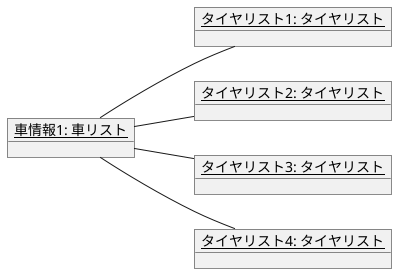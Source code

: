 @startuml 演習3-4オブジェクト図
left to right direction
object "<u>車情報1: 車リスト</u>" as case1{
}
object "<u>タイヤリスト1: タイヤリスト</u>" as case2{
}
object "<u>タイヤリスト2: タイヤリスト</u>" as case3{
}
object "<u>タイヤリスト3: タイヤリスト</u>" as case4{
}
object "<u>タイヤリスト4: タイヤリスト</u>" as case5{
}

case1 -- case2
case1 -- case3
case1 -- case4
case1 -- case5
@enduml